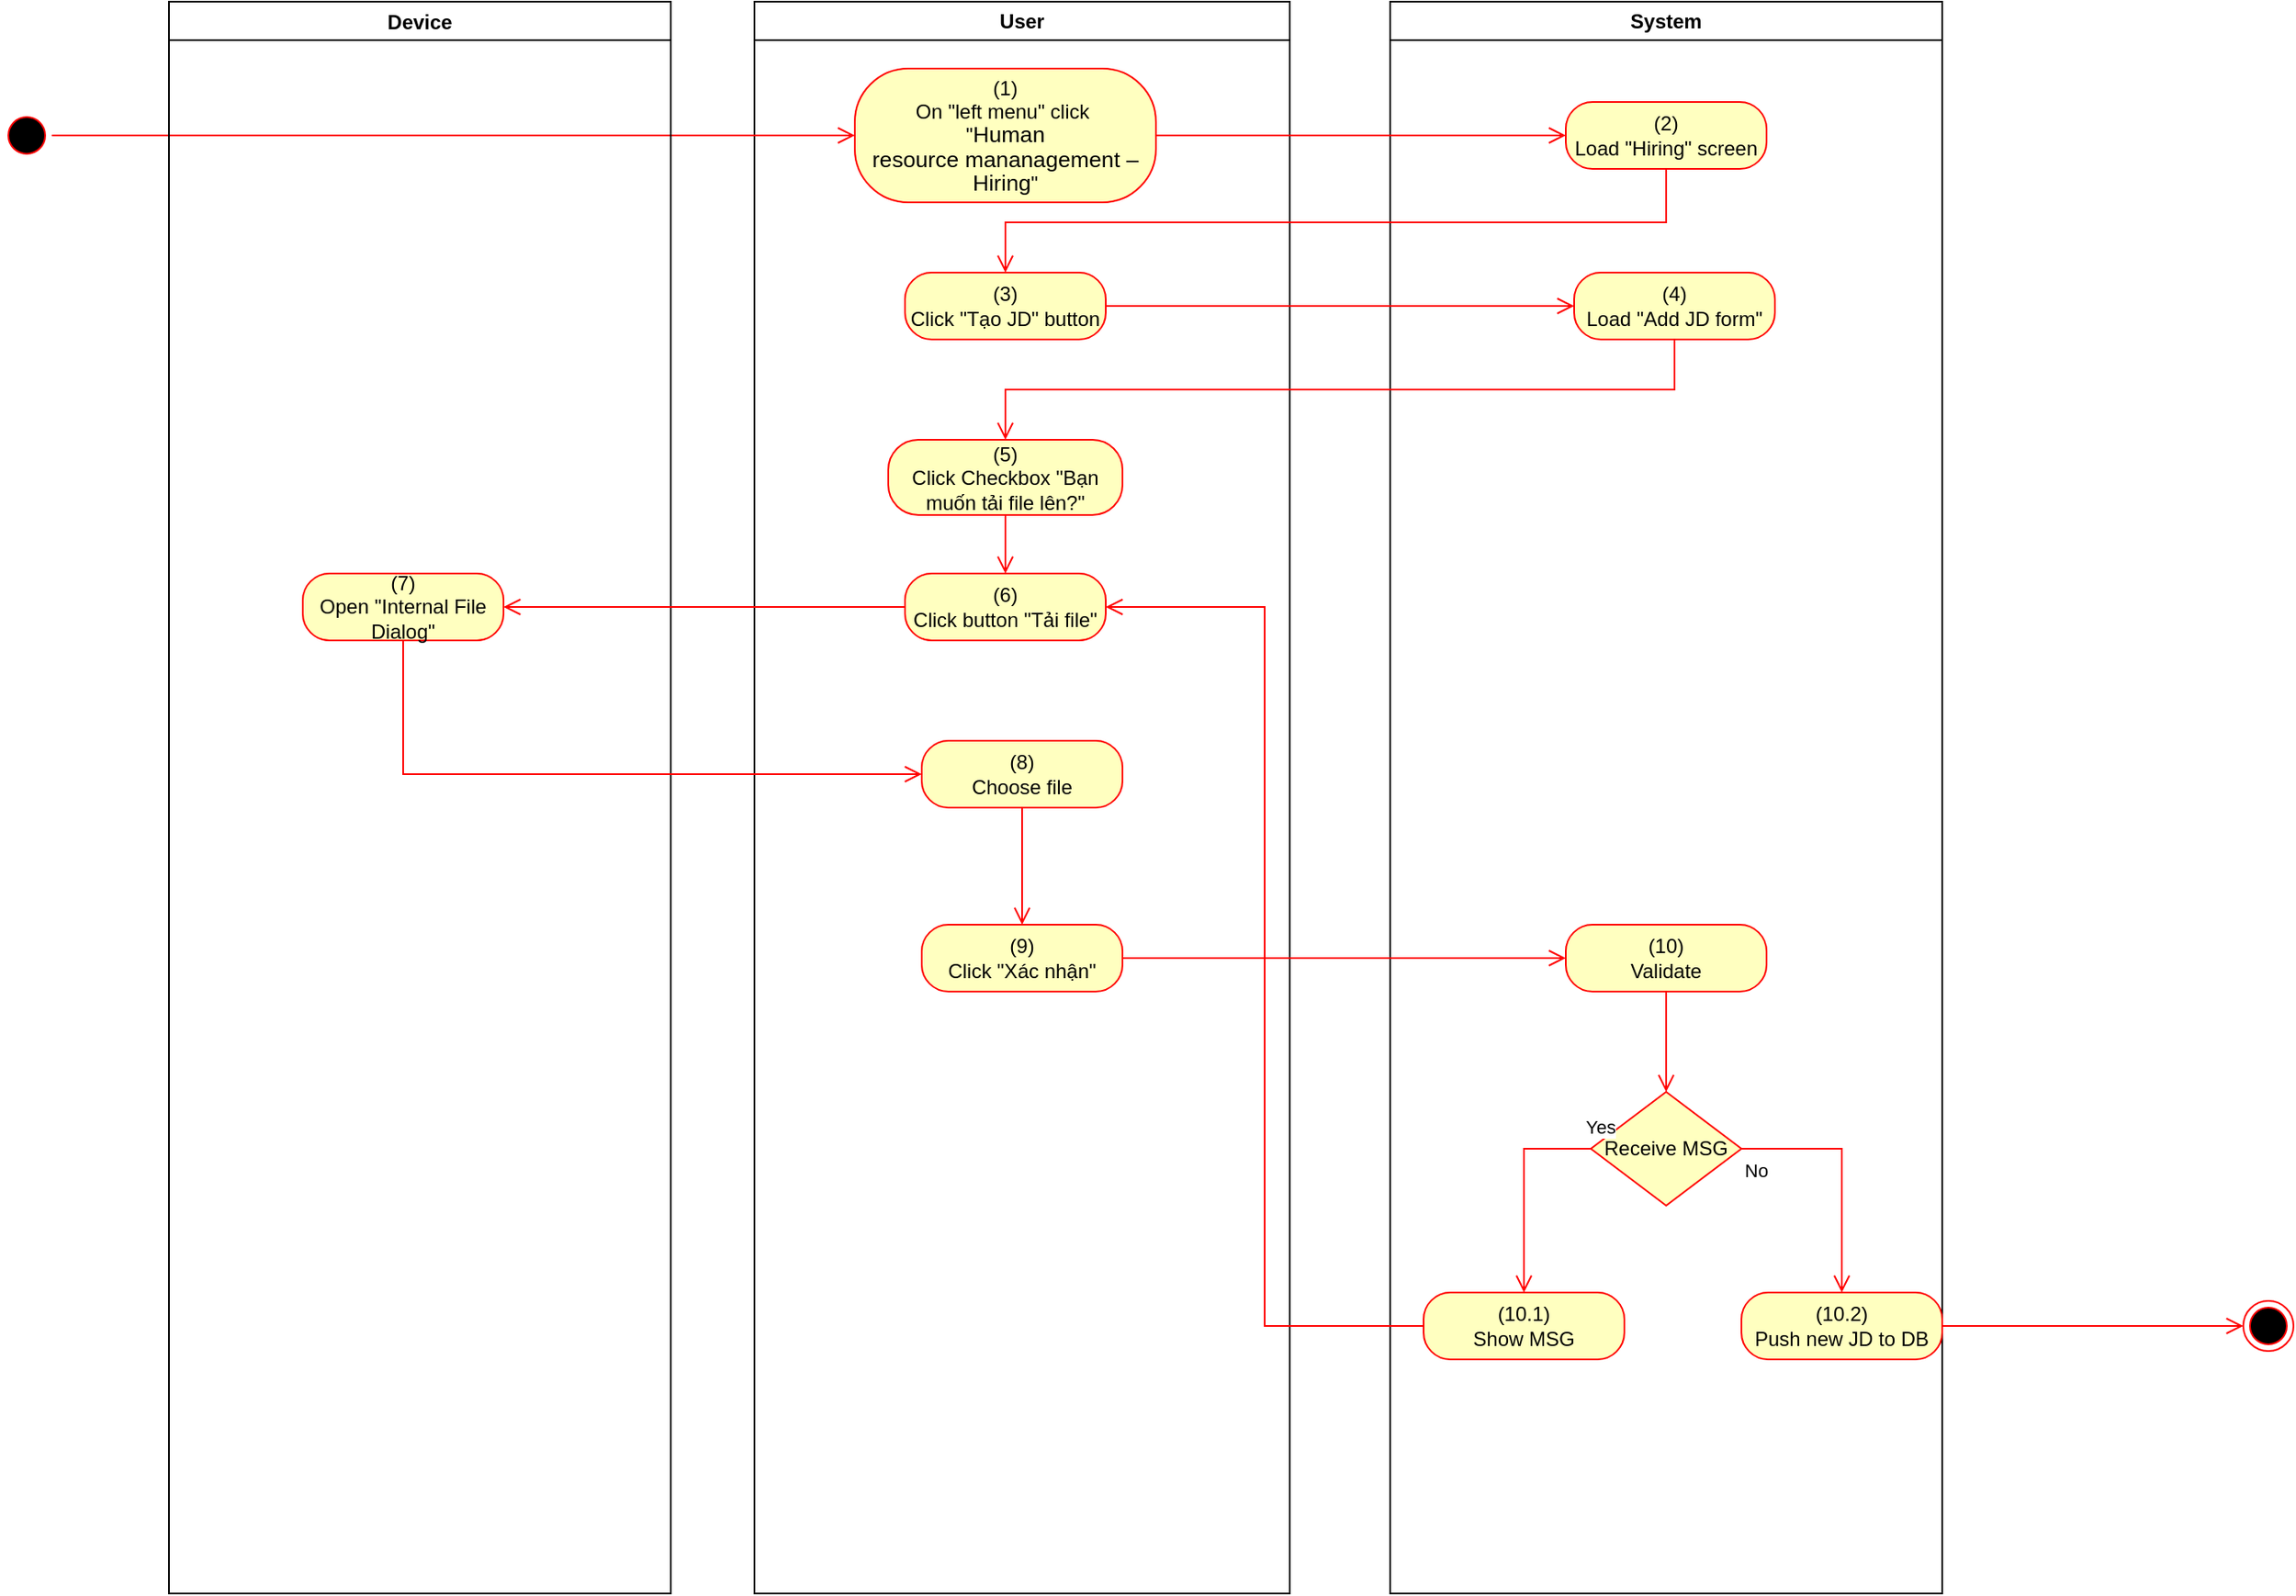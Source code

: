 <mxfile version="15.4.0" type="device"><diagram id="TkYCoSffVuJ6JtO058nK" name="Page-1"><mxGraphModel dx="1936" dy="806" grid="1" gridSize="10" guides="1" tooltips="1" connect="1" arrows="1" fold="1" page="1" pageScale="1" pageWidth="850" pageHeight="1100" math="0" shadow="0"><root><mxCell id="0"/><mxCell id="1" parent="0"/><mxCell id="lkKFttQTKafVH6RL8iFc-1" value="User" style="swimlane;whiteSpace=wrap" vertex="1" parent="1"><mxGeometry x="140" y="128" width="320" height="952" as="geometry"><mxRectangle x="120" y="128" width="60" height="23" as="alternateBounds"/></mxGeometry></mxCell><mxCell id="lkKFttQTKafVH6RL8iFc-2" value="&lt;span&gt;(1)&lt;/span&gt;&lt;br style=&quot;padding: 0px ; margin: 0px&quot;&gt;&lt;span&gt;On &quot;left menu&quot; click&amp;nbsp;&lt;/span&gt;&lt;br style=&quot;padding: 0px ; margin: 0px&quot;&gt;&lt;span&gt;&quot;&lt;/span&gt;&lt;span lang=&quot;EN-GB&quot; style=&quot;font-size: 10pt ; line-height: 107% ; font-family: &amp;#34;arial&amp;#34; , sans-serif&quot;&gt;Human&lt;br&gt;resource mananagement – Hiring&lt;/span&gt;&lt;span&gt;&quot;&lt;/span&gt;" style="rounded=1;whiteSpace=wrap;html=1;arcSize=40;fontColor=#000000;fillColor=#ffffc0;strokeColor=#ff0000;" vertex="1" parent="lkKFttQTKafVH6RL8iFc-1"><mxGeometry x="60" y="40" width="180" height="80" as="geometry"/></mxCell><mxCell id="lkKFttQTKafVH6RL8iFc-3" value="(5)&lt;br&gt;Click Checkbox &quot;Bạn muốn tải file lên?&quot;" style="rounded=1;whiteSpace=wrap;html=1;arcSize=40;fontColor=#000000;fillColor=#ffffc0;strokeColor=#ff0000;" vertex="1" parent="lkKFttQTKafVH6RL8iFc-1"><mxGeometry x="80" y="262" width="140" height="45" as="geometry"/></mxCell><mxCell id="lkKFttQTKafVH6RL8iFc-4" value="" style="edgeStyle=orthogonalEdgeStyle;html=1;verticalAlign=bottom;endArrow=open;endSize=8;strokeColor=#ff0000;rounded=0;entryX=0.5;entryY=0;entryDx=0;entryDy=0;" edge="1" parent="lkKFttQTKafVH6RL8iFc-1" source="lkKFttQTKafVH6RL8iFc-3" target="lkKFttQTKafVH6RL8iFc-5"><mxGeometry relative="1" as="geometry"><mxPoint x="140" y="335" as="targetPoint"/></mxGeometry></mxCell><mxCell id="lkKFttQTKafVH6RL8iFc-5" value="(6)&lt;br&gt;Click button &quot;Tải file&quot;" style="rounded=1;whiteSpace=wrap;html=1;arcSize=40;fontColor=#000000;fillColor=#ffffc0;strokeColor=#ff0000;" vertex="1" parent="lkKFttQTKafVH6RL8iFc-1"><mxGeometry x="90" y="342" width="120" height="40" as="geometry"/></mxCell><mxCell id="lkKFttQTKafVH6RL8iFc-32" value="(8)&lt;br&gt;Choose file" style="rounded=1;whiteSpace=wrap;html=1;arcSize=40;fontColor=#000000;fillColor=#ffffc0;strokeColor=#ff0000;" vertex="1" parent="lkKFttQTKafVH6RL8iFc-1"><mxGeometry x="100" y="442" width="120" height="40" as="geometry"/></mxCell><mxCell id="lkKFttQTKafVH6RL8iFc-33" value="" style="edgeStyle=orthogonalEdgeStyle;html=1;verticalAlign=bottom;endArrow=open;endSize=8;strokeColor=#ff0000;rounded=0;entryX=0.5;entryY=0;entryDx=0;entryDy=0;" edge="1" source="lkKFttQTKafVH6RL8iFc-32" parent="lkKFttQTKafVH6RL8iFc-1" target="lkKFttQTKafVH6RL8iFc-34"><mxGeometry relative="1" as="geometry"><mxPoint x="160" y="542" as="targetPoint"/></mxGeometry></mxCell><mxCell id="lkKFttQTKafVH6RL8iFc-34" value="(9)&lt;br&gt;Click &quot;Xác nhận&quot;" style="rounded=1;whiteSpace=wrap;html=1;arcSize=40;fontColor=#000000;fillColor=#ffffc0;strokeColor=#ff0000;" vertex="1" parent="lkKFttQTKafVH6RL8iFc-1"><mxGeometry x="100" y="552" width="120" height="40" as="geometry"/></mxCell><mxCell id="lkKFttQTKafVH6RL8iFc-39" value="(3)&lt;br&gt;Click &quot;Tạo JD&quot; button" style="rounded=1;whiteSpace=wrap;html=1;arcSize=40;fontColor=#000000;fillColor=#ffffc0;strokeColor=#ff0000;" vertex="1" parent="lkKFttQTKafVH6RL8iFc-1"><mxGeometry x="90" y="162" width="120" height="40" as="geometry"/></mxCell><mxCell id="lkKFttQTKafVH6RL8iFc-6" value="System" style="swimlane;whiteSpace=wrap;startSize=23;" vertex="1" parent="1"><mxGeometry x="520" y="128" width="330" height="952" as="geometry"/></mxCell><mxCell id="lkKFttQTKafVH6RL8iFc-7" value="(2)&lt;br&gt;Load &quot;Hiring&quot; screen" style="rounded=1;whiteSpace=wrap;html=1;arcSize=40;fontColor=#000000;fillColor=#ffffc0;strokeColor=#ff0000;" vertex="1" parent="lkKFttQTKafVH6RL8iFc-6"><mxGeometry x="105" y="60" width="120" height="40" as="geometry"/></mxCell><mxCell id="lkKFttQTKafVH6RL8iFc-15" value="(10.1)&lt;br&gt;Show MSG" style="rounded=1;whiteSpace=wrap;html=1;arcSize=40;fontColor=#000000;fillColor=#ffffc0;strokeColor=#ff0000;" vertex="1" parent="lkKFttQTKafVH6RL8iFc-6"><mxGeometry x="20" y="772" width="120" height="40" as="geometry"/></mxCell><mxCell id="lkKFttQTKafVH6RL8iFc-10" value="Receive MSG" style="rhombus;whiteSpace=wrap;html=1;fillColor=#ffffc0;strokeColor=#ff0000;" vertex="1" parent="lkKFttQTKafVH6RL8iFc-6"><mxGeometry x="120" y="652" width="90" height="68" as="geometry"/></mxCell><mxCell id="lkKFttQTKafVH6RL8iFc-16" value="Yes" style="edgeStyle=orthogonalEdgeStyle;html=1;align=left;verticalAlign=bottom;endArrow=open;endSize=8;strokeColor=#ff0000;rounded=0;entryX=0.5;entryY=0;entryDx=0;entryDy=0;startArrow=none;exitX=0;exitY=0.5;exitDx=0;exitDy=0;" edge="1" parent="lkKFttQTKafVH6RL8iFc-6" source="lkKFttQTKafVH6RL8iFc-10" target="lkKFttQTKafVH6RL8iFc-15"><mxGeometry x="-0.91" y="-4" relative="1" as="geometry"><mxPoint x="70" y="552" as="targetPoint"/><Array as="points"/><mxPoint as="offset"/></mxGeometry></mxCell><mxCell id="lkKFttQTKafVH6RL8iFc-12" value="(10.2)&lt;br&gt;Push new JD to DB" style="rounded=1;whiteSpace=wrap;html=1;arcSize=40;fontColor=#000000;fillColor=#ffffc0;strokeColor=#ff0000;" vertex="1" parent="lkKFttQTKafVH6RL8iFc-6"><mxGeometry x="210" y="772" width="120" height="40" as="geometry"/></mxCell><mxCell id="lkKFttQTKafVH6RL8iFc-11" value="No" style="edgeStyle=orthogonalEdgeStyle;html=1;align=left;verticalAlign=top;endArrow=open;endSize=8;strokeColor=#ff0000;rounded=0;exitX=1;exitY=0.5;exitDx=0;exitDy=0;" edge="1" parent="lkKFttQTKafVH6RL8iFc-6" source="lkKFttQTKafVH6RL8iFc-10" target="lkKFttQTKafVH6RL8iFc-12"><mxGeometry x="-1" relative="1" as="geometry"><mxPoint x="170" y="552" as="targetPoint"/></mxGeometry></mxCell><mxCell id="lkKFttQTKafVH6RL8iFc-8" value="(10)&lt;br&gt;Validate" style="rounded=1;whiteSpace=wrap;html=1;arcSize=40;fontColor=#000000;fillColor=#ffffc0;strokeColor=#ff0000;" vertex="1" parent="lkKFttQTKafVH6RL8iFc-6"><mxGeometry x="105" y="552" width="120" height="40" as="geometry"/></mxCell><mxCell id="lkKFttQTKafVH6RL8iFc-9" value="" style="edgeStyle=orthogonalEdgeStyle;html=1;verticalAlign=bottom;endArrow=open;endSize=8;strokeColor=#ff0000;rounded=0;entryX=0.5;entryY=0;entryDx=0;entryDy=0;" edge="1" parent="lkKFttQTKafVH6RL8iFc-6" source="lkKFttQTKafVH6RL8iFc-8" target="lkKFttQTKafVH6RL8iFc-10"><mxGeometry relative="1" as="geometry"><mxPoint x="165" y="442" as="targetPoint"/></mxGeometry></mxCell><mxCell id="lkKFttQTKafVH6RL8iFc-41" value="(4)&lt;br&gt;Load &quot;Add JD form&quot;" style="rounded=1;whiteSpace=wrap;html=1;arcSize=40;fontColor=#000000;fillColor=#ffffc0;strokeColor=#ff0000;" vertex="1" parent="lkKFttQTKafVH6RL8iFc-6"><mxGeometry x="110" y="162" width="120" height="40" as="geometry"/></mxCell><mxCell id="lkKFttQTKafVH6RL8iFc-17" value="" style="ellipse;html=1;shape=startState;fillColor=#000000;strokeColor=#ff0000;" vertex="1" parent="1"><mxGeometry x="-310" y="193" width="30" height="30" as="geometry"/></mxCell><mxCell id="lkKFttQTKafVH6RL8iFc-18" value="" style="edgeStyle=orthogonalEdgeStyle;html=1;verticalAlign=bottom;endArrow=open;endSize=8;strokeColor=#ff0000;rounded=0;entryX=0;entryY=0.5;entryDx=0;entryDy=0;" edge="1" parent="1" source="lkKFttQTKafVH6RL8iFc-17" target="lkKFttQTKafVH6RL8iFc-2"><mxGeometry relative="1" as="geometry"><mxPoint x="200" y="253" as="targetPoint"/><Array as="points"><mxPoint x="-240" y="208"/><mxPoint x="-240" y="208"/></Array></mxGeometry></mxCell><mxCell id="lkKFttQTKafVH6RL8iFc-19" value="" style="edgeStyle=orthogonalEdgeStyle;html=1;verticalAlign=bottom;endArrow=open;endSize=8;strokeColor=#ff0000;rounded=0;entryX=0;entryY=0.5;entryDx=0;entryDy=0;" edge="1" parent="1" source="lkKFttQTKafVH6RL8iFc-2" target="lkKFttQTKafVH6RL8iFc-7"><mxGeometry relative="1" as="geometry"><mxPoint x="600" y="271" as="targetPoint"/></mxGeometry></mxCell><mxCell id="lkKFttQTKafVH6RL8iFc-20" value="" style="edgeStyle=orthogonalEdgeStyle;html=1;verticalAlign=bottom;endArrow=open;endSize=8;strokeColor=#ff0000;rounded=0;entryX=0.5;entryY=0;entryDx=0;entryDy=0;" edge="1" parent="1" source="lkKFttQTKafVH6RL8iFc-7" target="lkKFttQTKafVH6RL8iFc-39"><mxGeometry relative="1" as="geometry"><mxPoint x="685" y="350" as="targetPoint"/><Array as="points"><mxPoint x="685" y="260"/><mxPoint x="290" y="260"/></Array></mxGeometry></mxCell><mxCell id="lkKFttQTKafVH6RL8iFc-22" value="" style="ellipse;html=1;shape=endState;fillColor=#000000;strokeColor=#ff0000;" vertex="1" parent="1"><mxGeometry x="1030" y="905" width="30" height="30" as="geometry"/></mxCell><mxCell id="lkKFttQTKafVH6RL8iFc-23" value="" style="edgeStyle=orthogonalEdgeStyle;html=1;verticalAlign=bottom;endArrow=open;endSize=8;strokeColor=#ff0000;rounded=0;exitX=1;exitY=0.5;exitDx=0;exitDy=0;entryX=0;entryY=0.5;entryDx=0;entryDy=0;" edge="1" parent="1" source="lkKFttQTKafVH6RL8iFc-12" target="lkKFttQTKafVH6RL8iFc-22"><mxGeometry relative="1" as="geometry"><mxPoint x="820" y="760" as="targetPoint"/><mxPoint x="860" y="1090" as="sourcePoint"/><Array as="points"><mxPoint x="1030" y="920"/><mxPoint x="1030" y="920"/></Array></mxGeometry></mxCell><mxCell id="lkKFttQTKafVH6RL8iFc-25" value="Device" style="swimlane;" vertex="1" parent="1"><mxGeometry x="-210" y="128" width="300" height="952" as="geometry"/></mxCell><mxCell id="lkKFttQTKafVH6RL8iFc-28" value="(7)&lt;br&gt;Open &quot;Internal File Dialog&quot;" style="rounded=1;whiteSpace=wrap;html=1;arcSize=40;fontColor=#000000;fillColor=#ffffc0;strokeColor=#ff0000;" vertex="1" parent="lkKFttQTKafVH6RL8iFc-25"><mxGeometry x="80" y="342" width="120" height="40" as="geometry"/></mxCell><mxCell id="lkKFttQTKafVH6RL8iFc-31" value="" style="edgeStyle=orthogonalEdgeStyle;html=1;verticalAlign=bottom;endArrow=open;endSize=8;strokeColor=#ff0000;rounded=0;exitX=0;exitY=0.5;exitDx=0;exitDy=0;entryX=1;entryY=0.5;entryDx=0;entryDy=0;" edge="1" source="lkKFttQTKafVH6RL8iFc-5" parent="1" target="lkKFttQTKafVH6RL8iFc-28"><mxGeometry relative="1" as="geometry"><mxPoint x="200" y="560" as="targetPoint"/><mxPoint x="200" y="500" as="sourcePoint"/></mxGeometry></mxCell><mxCell id="lkKFttQTKafVH6RL8iFc-29" value="" style="edgeStyle=orthogonalEdgeStyle;html=1;verticalAlign=bottom;endArrow=open;endSize=8;strokeColor=#ff0000;rounded=0;entryX=0;entryY=0.5;entryDx=0;entryDy=0;" edge="1" source="lkKFttQTKafVH6RL8iFc-28" parent="1" target="lkKFttQTKafVH6RL8iFc-32"><mxGeometry relative="1" as="geometry"><mxPoint x="-70" y="570" as="targetPoint"/><Array as="points"><mxPoint x="-70" y="590"/></Array></mxGeometry></mxCell><mxCell id="lkKFttQTKafVH6RL8iFc-35" value="" style="edgeStyle=orthogonalEdgeStyle;html=1;verticalAlign=bottom;endArrow=open;endSize=8;strokeColor=#ff0000;rounded=0;entryX=0;entryY=0.5;entryDx=0;entryDy=0;" edge="1" source="lkKFttQTKafVH6RL8iFc-34" parent="1" target="lkKFttQTKafVH6RL8iFc-8"><mxGeometry relative="1" as="geometry"><mxPoint x="300" y="780" as="targetPoint"/></mxGeometry></mxCell><mxCell id="lkKFttQTKafVH6RL8iFc-38" value="" style="edgeStyle=orthogonalEdgeStyle;html=1;verticalAlign=bottom;endArrow=open;endSize=8;strokeColor=#ff0000;rounded=0;exitX=0;exitY=0.5;exitDx=0;exitDy=0;entryX=1;entryY=0.5;entryDx=0;entryDy=0;" edge="1" source="lkKFttQTKafVH6RL8iFc-15" parent="1" target="lkKFttQTKafVH6RL8iFc-5"><mxGeometry relative="1" as="geometry"><mxPoint x="260" y="990" as="targetPoint"/><mxPoint x="260" y="930" as="sourcePoint"/></mxGeometry></mxCell><mxCell id="lkKFttQTKafVH6RL8iFc-40" value="" style="edgeStyle=orthogonalEdgeStyle;html=1;verticalAlign=bottom;endArrow=open;endSize=8;strokeColor=#ff0000;rounded=0;" edge="1" source="lkKFttQTKafVH6RL8iFc-39" parent="1" target="lkKFttQTKafVH6RL8iFc-41"><mxGeometry relative="1" as="geometry"><mxPoint x="290" y="390" as="targetPoint"/></mxGeometry></mxCell><mxCell id="lkKFttQTKafVH6RL8iFc-43" value="" style="edgeStyle=orthogonalEdgeStyle;html=1;verticalAlign=bottom;endArrow=open;endSize=8;strokeColor=#ff0000;rounded=0;exitX=0.5;exitY=1;exitDx=0;exitDy=0;entryX=0.5;entryY=0;entryDx=0;entryDy=0;" edge="1" source="lkKFttQTKafVH6RL8iFc-41" parent="1" target="lkKFttQTKafVH6RL8iFc-3"><mxGeometry relative="1" as="geometry"><mxPoint x="420" y="520" as="targetPoint"/><mxPoint x="420" y="460" as="sourcePoint"/></mxGeometry></mxCell></root></mxGraphModel></diagram></mxfile>